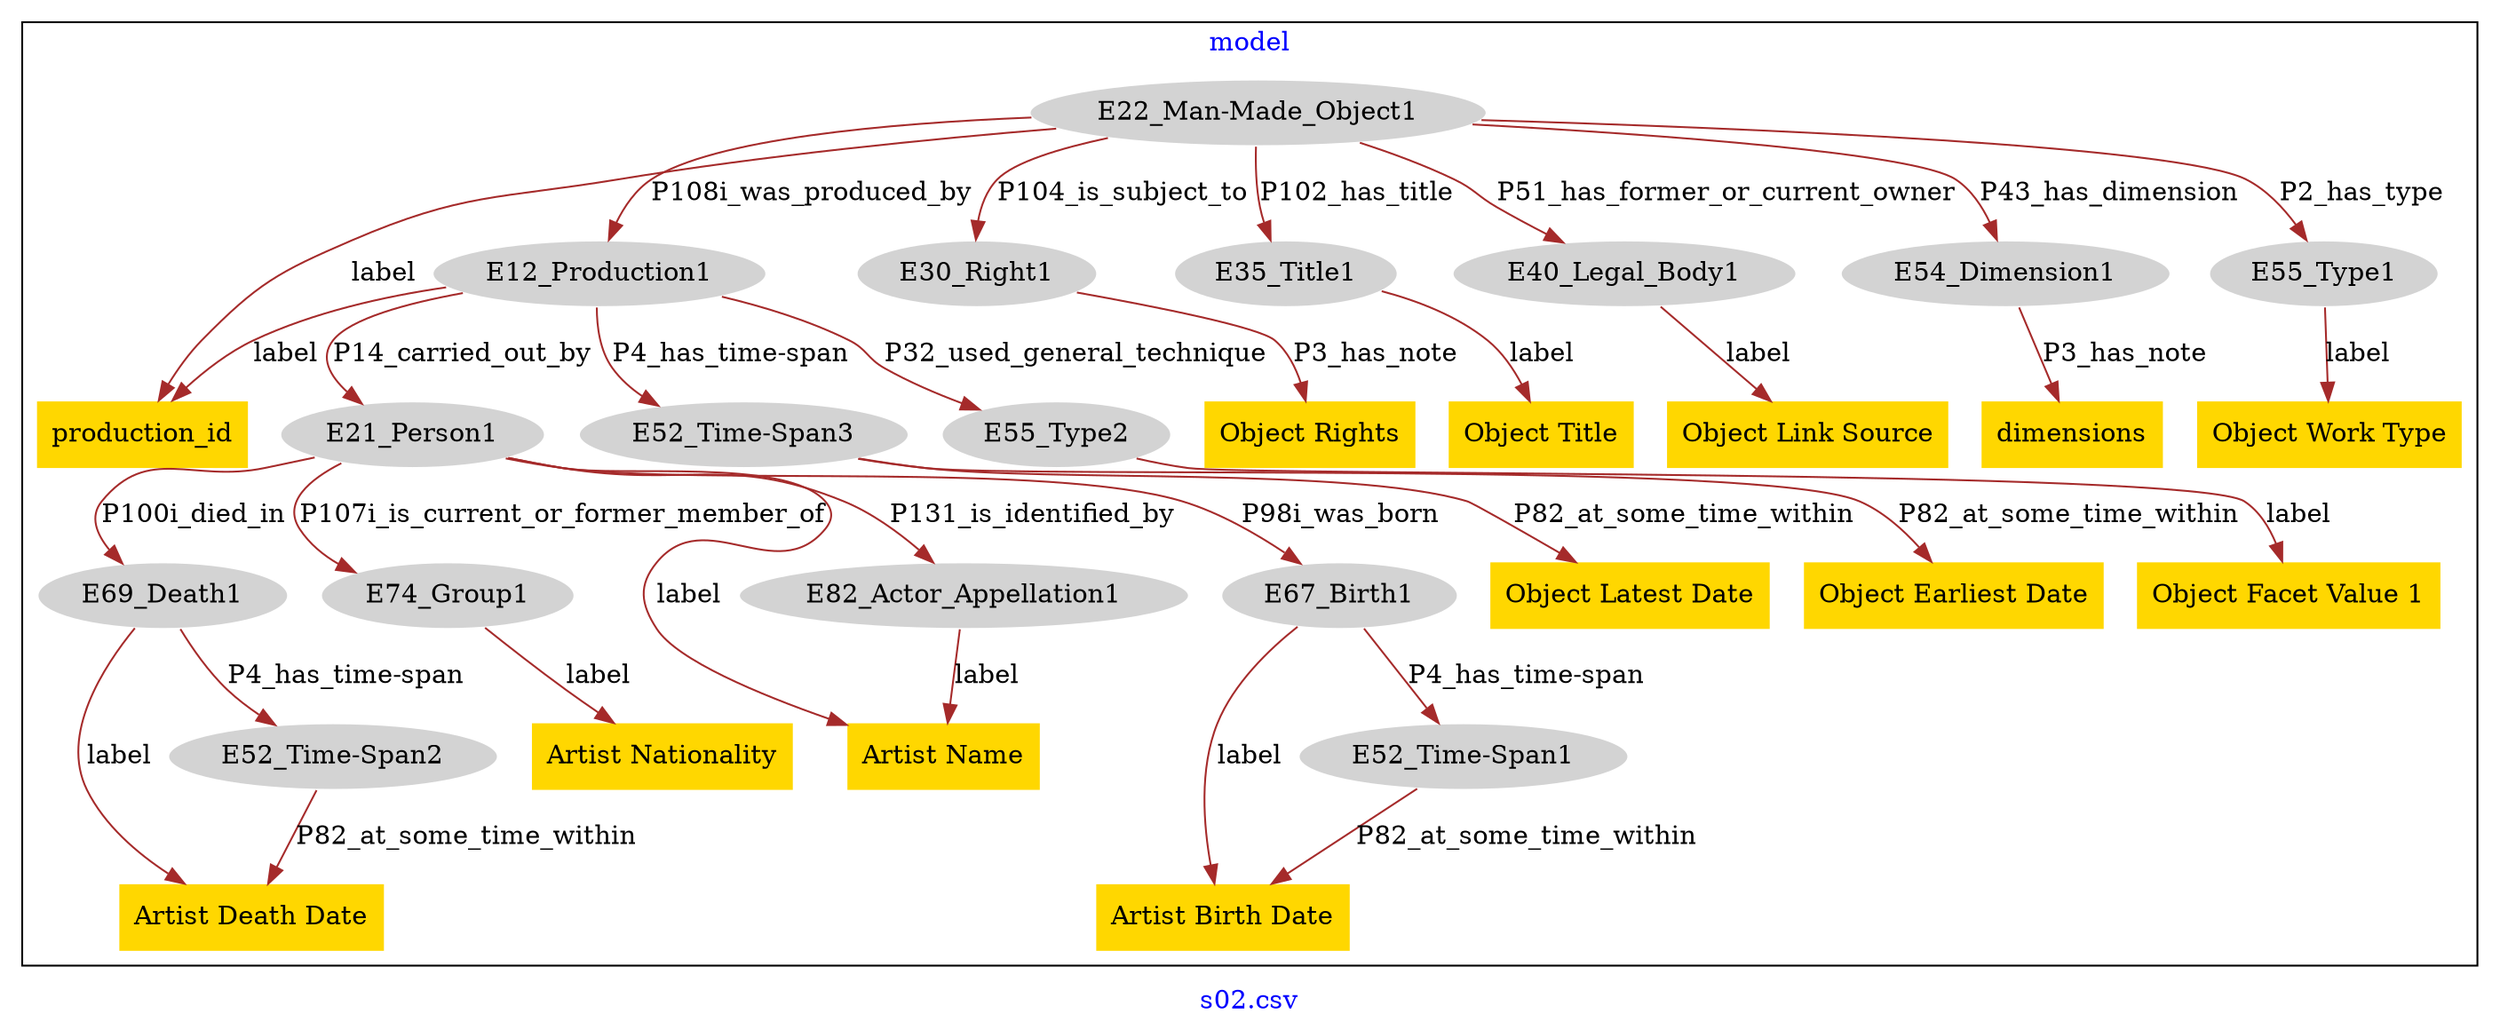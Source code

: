 digraph n0 {
fontcolor="blue"
remincross="true"
label="s02.csv"
subgraph cluster {
label="model"
n2[style="filled",color="white",fillcolor="lightgray",label="E12_Production1"];
n3[style="filled",color="white",fillcolor="lightgray",label="E21_Person1"];
n4[style="filled",color="white",fillcolor="lightgray",label="E52_Time-Span3"];
n5[style="filled",color="white",fillcolor="lightgray",label="E55_Type2"];
n6[style="filled",color="white",fillcolor="lightgray",label="E67_Birth1"];
n7[style="filled",color="white",fillcolor="lightgray",label="E69_Death1"];
n8[style="filled",color="white",fillcolor="lightgray",label="E74_Group1"];
n9[style="filled",color="white",fillcolor="lightgray",label="E82_Actor_Appellation1"];
n10[style="filled",color="white",fillcolor="lightgray",label="E22_Man-Made_Object1"];
n11[style="filled",color="white",fillcolor="lightgray",label="E30_Right1"];
n12[style="filled",color="white",fillcolor="lightgray",label="E35_Title1"];
n13[style="filled",color="white",fillcolor="lightgray",label="E40_Legal_Body1"];
n14[style="filled",color="white",fillcolor="lightgray",label="E54_Dimension1"];
n15[style="filled",color="white",fillcolor="lightgray",label="E55_Type1"];
n16[style="filled",color="white",fillcolor="lightgray",label="E52_Time-Span1"];
n17[style="filled",color="white",fillcolor="lightgray",label="E52_Time-Span2"];
n18[shape="plaintext",style="filled",fillcolor="gold",label="Artist Name"];
n19[shape="plaintext",style="filled",fillcolor="gold",label="Artist Birth Date"];
n20[shape="plaintext",style="filled",fillcolor="gold",label="Object Latest Date"];
n21[shape="plaintext",style="filled",fillcolor="gold",label="Object Rights"];
n22[shape="plaintext",style="filled",fillcolor="gold",label="Artist Nationality"];
n23[shape="plaintext",style="filled",fillcolor="gold",label="Object Earliest Date"];
n24[shape="plaintext",style="filled",fillcolor="gold",label="Object Title"];
n25[shape="plaintext",style="filled",fillcolor="gold",label="dimensions"];
n26[shape="plaintext",style="filled",fillcolor="gold",label="Object Work Type"];
n27[shape="plaintext",style="filled",fillcolor="gold",label="production_id"];
n28[shape="plaintext",style="filled",fillcolor="gold",label="Object Facet Value 1"];
n29[shape="plaintext",style="filled",fillcolor="gold",label="Object Link Source"];
n30[shape="plaintext",style="filled",fillcolor="gold",label="Artist Death Date"];
}
n2 -> n3[color="brown",fontcolor="black",label="P14_carried_out_by"]
n2 -> n4[color="brown",fontcolor="black",label="P4_has_time-span"]
n2 -> n5[color="brown",fontcolor="black",label="P32_used_general_technique"]
n3 -> n6[color="brown",fontcolor="black",label="P98i_was_born"]
n3 -> n7[color="brown",fontcolor="black",label="P100i_died_in"]
n3 -> n8[color="brown",fontcolor="black",label="P107i_is_current_or_former_member_of"]
n3 -> n9[color="brown",fontcolor="black",label="P131_is_identified_by"]
n10 -> n2[color="brown",fontcolor="black",label="P108i_was_produced_by"]
n10 -> n11[color="brown",fontcolor="black",label="P104_is_subject_to"]
n10 -> n12[color="brown",fontcolor="black",label="P102_has_title"]
n10 -> n13[color="brown",fontcolor="black",label="P51_has_former_or_current_owner"]
n10 -> n14[color="brown",fontcolor="black",label="P43_has_dimension"]
n10 -> n15[color="brown",fontcolor="black",label="P2_has_type"]
n6 -> n16[color="brown",fontcolor="black",label="P4_has_time-span"]
n7 -> n17[color="brown",fontcolor="black",label="P4_has_time-span"]
n3 -> n18[color="brown",fontcolor="black",label="label"]
n6 -> n19[color="brown",fontcolor="black",label="label"]
n4 -> n20[color="brown",fontcolor="black",label="P82_at_some_time_within"]
n11 -> n21[color="brown",fontcolor="black",label="P3_has_note"]
n8 -> n22[color="brown",fontcolor="black",label="label"]
n4 -> n23[color="brown",fontcolor="black",label="P82_at_some_time_within"]
n12 -> n24[color="brown",fontcolor="black",label="label"]
n14 -> n25[color="brown",fontcolor="black",label="P3_has_note"]
n15 -> n26[color="brown",fontcolor="black",label="label"]
n10 -> n27[color="brown",fontcolor="black",label="label"]
n5 -> n28[color="brown",fontcolor="black",label="label"]
n13 -> n29[color="brown",fontcolor="black",label="label"]
n7 -> n30[color="brown",fontcolor="black",label="label"]
n9 -> n18[color="brown",fontcolor="black",label="label"]
n16 -> n19[color="brown",fontcolor="black",label="P82_at_some_time_within"]
n2 -> n27[color="brown",fontcolor="black",label="label"]
n17 -> n30[color="brown",fontcolor="black",label="P82_at_some_time_within"]
}
